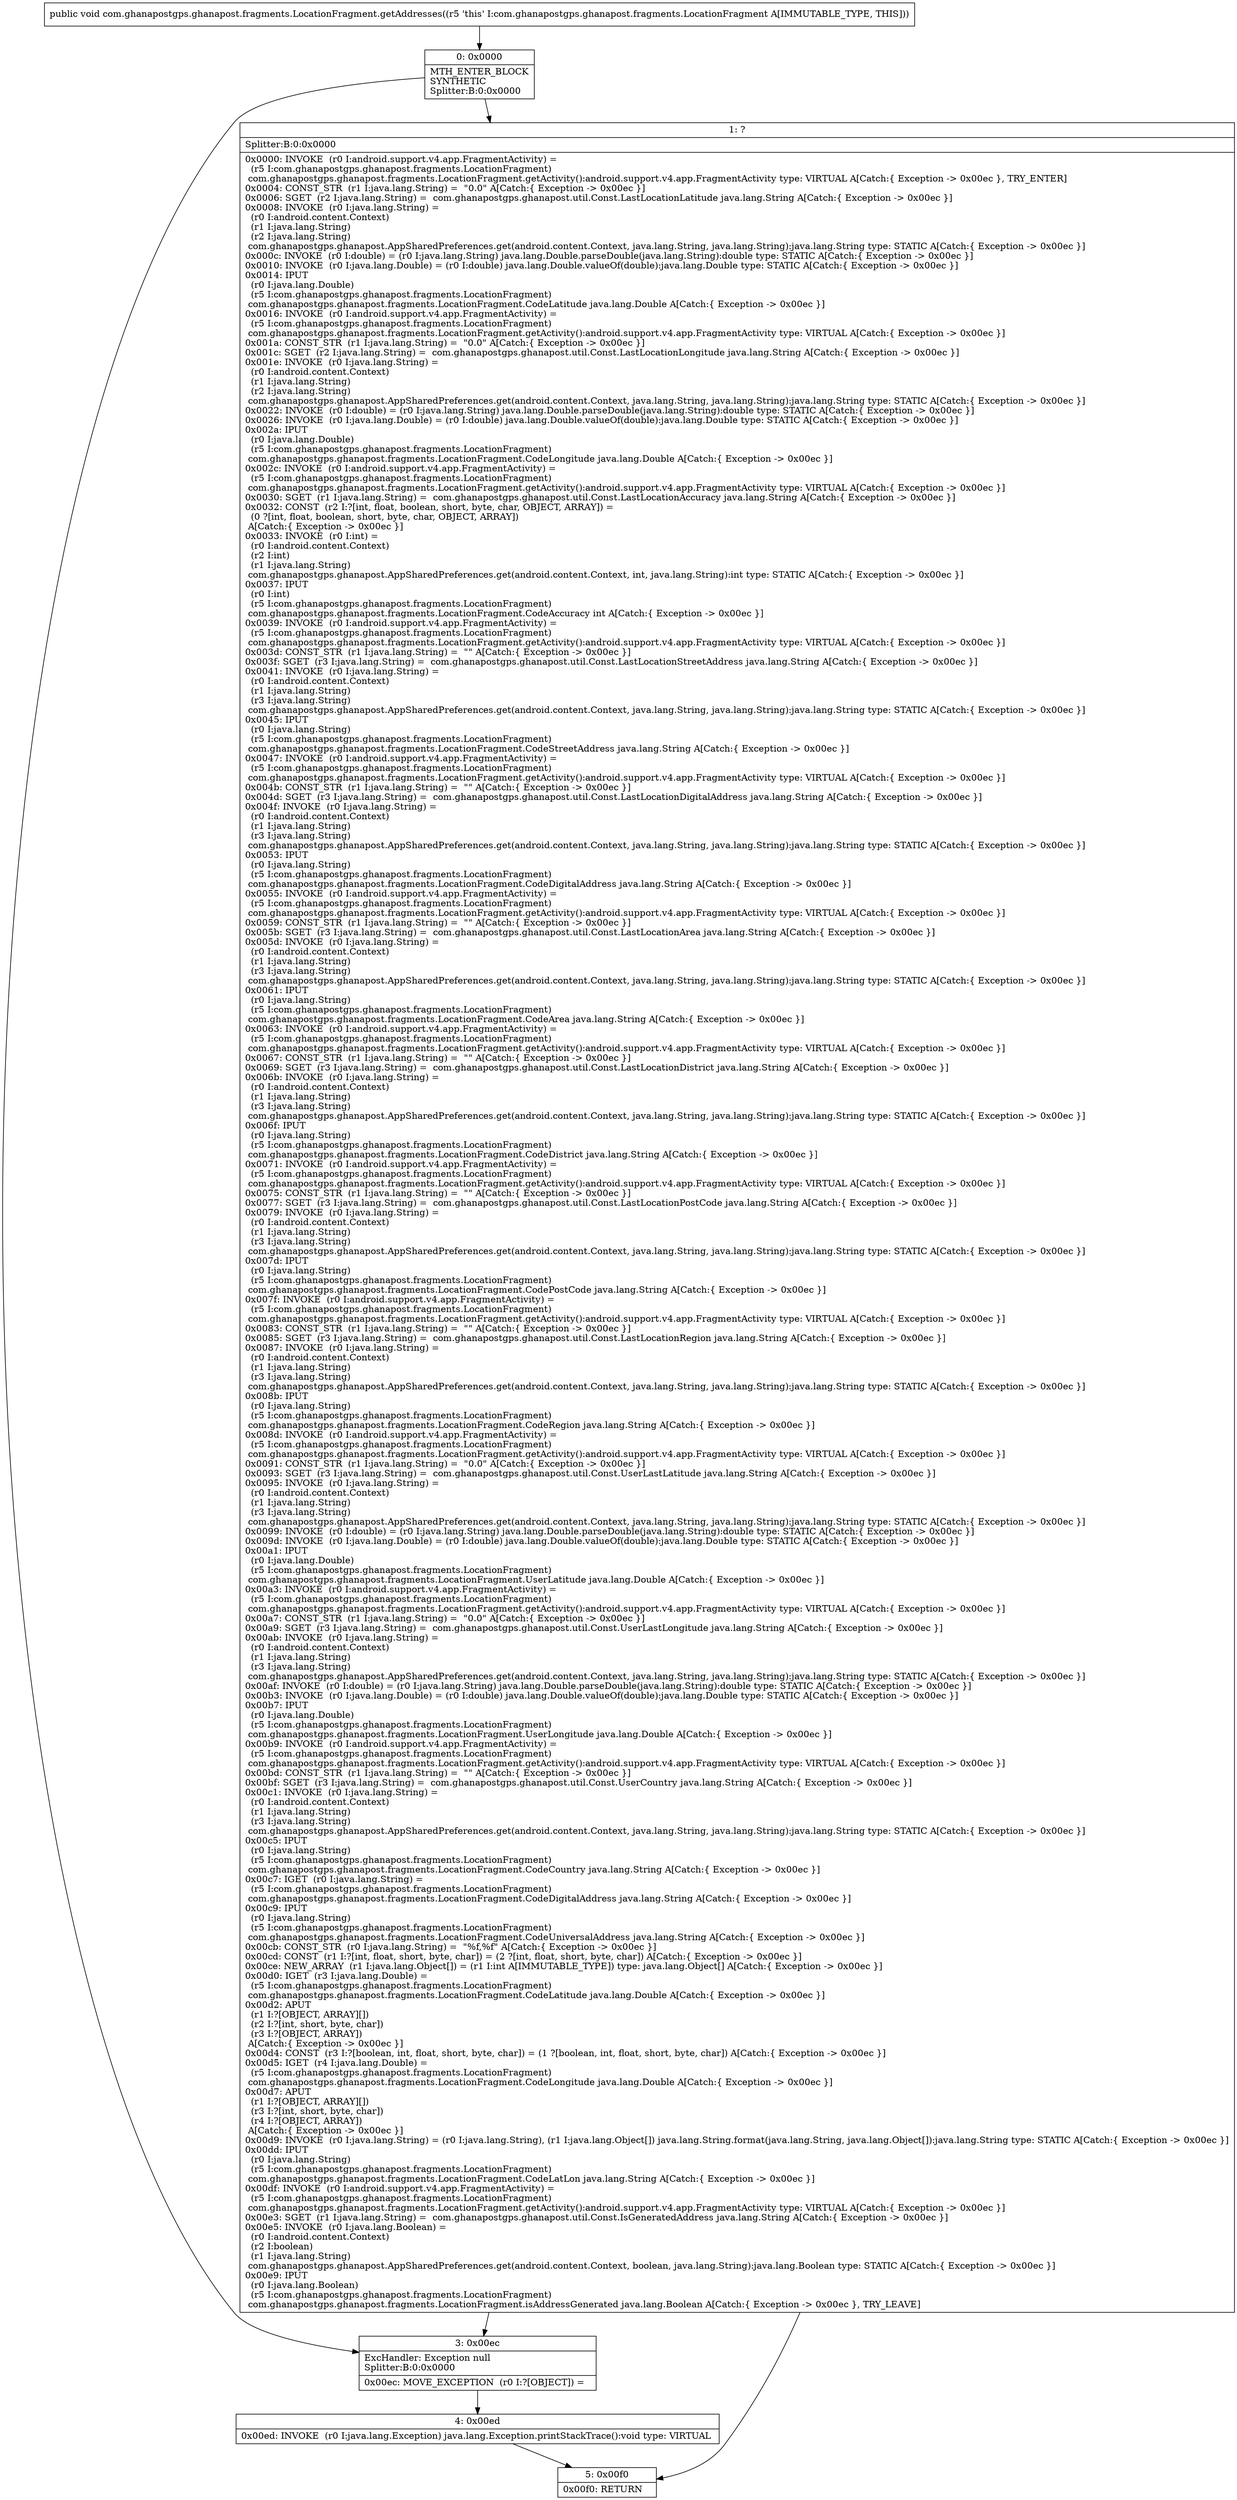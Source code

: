 digraph "CFG forcom.ghanapostgps.ghanapost.fragments.LocationFragment.getAddresses()V" {
Node_0 [shape=record,label="{0\:\ 0x0000|MTH_ENTER_BLOCK\lSYNTHETIC\lSplitter:B:0:0x0000\l}"];
Node_1 [shape=record,label="{1\:\ ?|Splitter:B:0:0x0000\l|0x0000: INVOKE  (r0 I:android.support.v4.app.FragmentActivity) = \l  (r5 I:com.ghanapostgps.ghanapost.fragments.LocationFragment)\l com.ghanapostgps.ghanapost.fragments.LocationFragment.getActivity():android.support.v4.app.FragmentActivity type: VIRTUAL A[Catch:\{ Exception \-\> 0x00ec \}, TRY_ENTER]\l0x0004: CONST_STR  (r1 I:java.lang.String) =  \"0.0\" A[Catch:\{ Exception \-\> 0x00ec \}]\l0x0006: SGET  (r2 I:java.lang.String) =  com.ghanapostgps.ghanapost.util.Const.LastLocationLatitude java.lang.String A[Catch:\{ Exception \-\> 0x00ec \}]\l0x0008: INVOKE  (r0 I:java.lang.String) = \l  (r0 I:android.content.Context)\l  (r1 I:java.lang.String)\l  (r2 I:java.lang.String)\l com.ghanapostgps.ghanapost.AppSharedPreferences.get(android.content.Context, java.lang.String, java.lang.String):java.lang.String type: STATIC A[Catch:\{ Exception \-\> 0x00ec \}]\l0x000c: INVOKE  (r0 I:double) = (r0 I:java.lang.String) java.lang.Double.parseDouble(java.lang.String):double type: STATIC A[Catch:\{ Exception \-\> 0x00ec \}]\l0x0010: INVOKE  (r0 I:java.lang.Double) = (r0 I:double) java.lang.Double.valueOf(double):java.lang.Double type: STATIC A[Catch:\{ Exception \-\> 0x00ec \}]\l0x0014: IPUT  \l  (r0 I:java.lang.Double)\l  (r5 I:com.ghanapostgps.ghanapost.fragments.LocationFragment)\l com.ghanapostgps.ghanapost.fragments.LocationFragment.CodeLatitude java.lang.Double A[Catch:\{ Exception \-\> 0x00ec \}]\l0x0016: INVOKE  (r0 I:android.support.v4.app.FragmentActivity) = \l  (r5 I:com.ghanapostgps.ghanapost.fragments.LocationFragment)\l com.ghanapostgps.ghanapost.fragments.LocationFragment.getActivity():android.support.v4.app.FragmentActivity type: VIRTUAL A[Catch:\{ Exception \-\> 0x00ec \}]\l0x001a: CONST_STR  (r1 I:java.lang.String) =  \"0.0\" A[Catch:\{ Exception \-\> 0x00ec \}]\l0x001c: SGET  (r2 I:java.lang.String) =  com.ghanapostgps.ghanapost.util.Const.LastLocationLongitude java.lang.String A[Catch:\{ Exception \-\> 0x00ec \}]\l0x001e: INVOKE  (r0 I:java.lang.String) = \l  (r0 I:android.content.Context)\l  (r1 I:java.lang.String)\l  (r2 I:java.lang.String)\l com.ghanapostgps.ghanapost.AppSharedPreferences.get(android.content.Context, java.lang.String, java.lang.String):java.lang.String type: STATIC A[Catch:\{ Exception \-\> 0x00ec \}]\l0x0022: INVOKE  (r0 I:double) = (r0 I:java.lang.String) java.lang.Double.parseDouble(java.lang.String):double type: STATIC A[Catch:\{ Exception \-\> 0x00ec \}]\l0x0026: INVOKE  (r0 I:java.lang.Double) = (r0 I:double) java.lang.Double.valueOf(double):java.lang.Double type: STATIC A[Catch:\{ Exception \-\> 0x00ec \}]\l0x002a: IPUT  \l  (r0 I:java.lang.Double)\l  (r5 I:com.ghanapostgps.ghanapost.fragments.LocationFragment)\l com.ghanapostgps.ghanapost.fragments.LocationFragment.CodeLongitude java.lang.Double A[Catch:\{ Exception \-\> 0x00ec \}]\l0x002c: INVOKE  (r0 I:android.support.v4.app.FragmentActivity) = \l  (r5 I:com.ghanapostgps.ghanapost.fragments.LocationFragment)\l com.ghanapostgps.ghanapost.fragments.LocationFragment.getActivity():android.support.v4.app.FragmentActivity type: VIRTUAL A[Catch:\{ Exception \-\> 0x00ec \}]\l0x0030: SGET  (r1 I:java.lang.String) =  com.ghanapostgps.ghanapost.util.Const.LastLocationAccuracy java.lang.String A[Catch:\{ Exception \-\> 0x00ec \}]\l0x0032: CONST  (r2 I:?[int, float, boolean, short, byte, char, OBJECT, ARRAY]) = \l  (0 ?[int, float, boolean, short, byte, char, OBJECT, ARRAY])\l A[Catch:\{ Exception \-\> 0x00ec \}]\l0x0033: INVOKE  (r0 I:int) = \l  (r0 I:android.content.Context)\l  (r2 I:int)\l  (r1 I:java.lang.String)\l com.ghanapostgps.ghanapost.AppSharedPreferences.get(android.content.Context, int, java.lang.String):int type: STATIC A[Catch:\{ Exception \-\> 0x00ec \}]\l0x0037: IPUT  \l  (r0 I:int)\l  (r5 I:com.ghanapostgps.ghanapost.fragments.LocationFragment)\l com.ghanapostgps.ghanapost.fragments.LocationFragment.CodeAccuracy int A[Catch:\{ Exception \-\> 0x00ec \}]\l0x0039: INVOKE  (r0 I:android.support.v4.app.FragmentActivity) = \l  (r5 I:com.ghanapostgps.ghanapost.fragments.LocationFragment)\l com.ghanapostgps.ghanapost.fragments.LocationFragment.getActivity():android.support.v4.app.FragmentActivity type: VIRTUAL A[Catch:\{ Exception \-\> 0x00ec \}]\l0x003d: CONST_STR  (r1 I:java.lang.String) =  \"\" A[Catch:\{ Exception \-\> 0x00ec \}]\l0x003f: SGET  (r3 I:java.lang.String) =  com.ghanapostgps.ghanapost.util.Const.LastLocationStreetAddress java.lang.String A[Catch:\{ Exception \-\> 0x00ec \}]\l0x0041: INVOKE  (r0 I:java.lang.String) = \l  (r0 I:android.content.Context)\l  (r1 I:java.lang.String)\l  (r3 I:java.lang.String)\l com.ghanapostgps.ghanapost.AppSharedPreferences.get(android.content.Context, java.lang.String, java.lang.String):java.lang.String type: STATIC A[Catch:\{ Exception \-\> 0x00ec \}]\l0x0045: IPUT  \l  (r0 I:java.lang.String)\l  (r5 I:com.ghanapostgps.ghanapost.fragments.LocationFragment)\l com.ghanapostgps.ghanapost.fragments.LocationFragment.CodeStreetAddress java.lang.String A[Catch:\{ Exception \-\> 0x00ec \}]\l0x0047: INVOKE  (r0 I:android.support.v4.app.FragmentActivity) = \l  (r5 I:com.ghanapostgps.ghanapost.fragments.LocationFragment)\l com.ghanapostgps.ghanapost.fragments.LocationFragment.getActivity():android.support.v4.app.FragmentActivity type: VIRTUAL A[Catch:\{ Exception \-\> 0x00ec \}]\l0x004b: CONST_STR  (r1 I:java.lang.String) =  \"\" A[Catch:\{ Exception \-\> 0x00ec \}]\l0x004d: SGET  (r3 I:java.lang.String) =  com.ghanapostgps.ghanapost.util.Const.LastLocationDigitalAddress java.lang.String A[Catch:\{ Exception \-\> 0x00ec \}]\l0x004f: INVOKE  (r0 I:java.lang.String) = \l  (r0 I:android.content.Context)\l  (r1 I:java.lang.String)\l  (r3 I:java.lang.String)\l com.ghanapostgps.ghanapost.AppSharedPreferences.get(android.content.Context, java.lang.String, java.lang.String):java.lang.String type: STATIC A[Catch:\{ Exception \-\> 0x00ec \}]\l0x0053: IPUT  \l  (r0 I:java.lang.String)\l  (r5 I:com.ghanapostgps.ghanapost.fragments.LocationFragment)\l com.ghanapostgps.ghanapost.fragments.LocationFragment.CodeDigitalAddress java.lang.String A[Catch:\{ Exception \-\> 0x00ec \}]\l0x0055: INVOKE  (r0 I:android.support.v4.app.FragmentActivity) = \l  (r5 I:com.ghanapostgps.ghanapost.fragments.LocationFragment)\l com.ghanapostgps.ghanapost.fragments.LocationFragment.getActivity():android.support.v4.app.FragmentActivity type: VIRTUAL A[Catch:\{ Exception \-\> 0x00ec \}]\l0x0059: CONST_STR  (r1 I:java.lang.String) =  \"\" A[Catch:\{ Exception \-\> 0x00ec \}]\l0x005b: SGET  (r3 I:java.lang.String) =  com.ghanapostgps.ghanapost.util.Const.LastLocationArea java.lang.String A[Catch:\{ Exception \-\> 0x00ec \}]\l0x005d: INVOKE  (r0 I:java.lang.String) = \l  (r0 I:android.content.Context)\l  (r1 I:java.lang.String)\l  (r3 I:java.lang.String)\l com.ghanapostgps.ghanapost.AppSharedPreferences.get(android.content.Context, java.lang.String, java.lang.String):java.lang.String type: STATIC A[Catch:\{ Exception \-\> 0x00ec \}]\l0x0061: IPUT  \l  (r0 I:java.lang.String)\l  (r5 I:com.ghanapostgps.ghanapost.fragments.LocationFragment)\l com.ghanapostgps.ghanapost.fragments.LocationFragment.CodeArea java.lang.String A[Catch:\{ Exception \-\> 0x00ec \}]\l0x0063: INVOKE  (r0 I:android.support.v4.app.FragmentActivity) = \l  (r5 I:com.ghanapostgps.ghanapost.fragments.LocationFragment)\l com.ghanapostgps.ghanapost.fragments.LocationFragment.getActivity():android.support.v4.app.FragmentActivity type: VIRTUAL A[Catch:\{ Exception \-\> 0x00ec \}]\l0x0067: CONST_STR  (r1 I:java.lang.String) =  \"\" A[Catch:\{ Exception \-\> 0x00ec \}]\l0x0069: SGET  (r3 I:java.lang.String) =  com.ghanapostgps.ghanapost.util.Const.LastLocationDistrict java.lang.String A[Catch:\{ Exception \-\> 0x00ec \}]\l0x006b: INVOKE  (r0 I:java.lang.String) = \l  (r0 I:android.content.Context)\l  (r1 I:java.lang.String)\l  (r3 I:java.lang.String)\l com.ghanapostgps.ghanapost.AppSharedPreferences.get(android.content.Context, java.lang.String, java.lang.String):java.lang.String type: STATIC A[Catch:\{ Exception \-\> 0x00ec \}]\l0x006f: IPUT  \l  (r0 I:java.lang.String)\l  (r5 I:com.ghanapostgps.ghanapost.fragments.LocationFragment)\l com.ghanapostgps.ghanapost.fragments.LocationFragment.CodeDistrict java.lang.String A[Catch:\{ Exception \-\> 0x00ec \}]\l0x0071: INVOKE  (r0 I:android.support.v4.app.FragmentActivity) = \l  (r5 I:com.ghanapostgps.ghanapost.fragments.LocationFragment)\l com.ghanapostgps.ghanapost.fragments.LocationFragment.getActivity():android.support.v4.app.FragmentActivity type: VIRTUAL A[Catch:\{ Exception \-\> 0x00ec \}]\l0x0075: CONST_STR  (r1 I:java.lang.String) =  \"\" A[Catch:\{ Exception \-\> 0x00ec \}]\l0x0077: SGET  (r3 I:java.lang.String) =  com.ghanapostgps.ghanapost.util.Const.LastLocationPostCode java.lang.String A[Catch:\{ Exception \-\> 0x00ec \}]\l0x0079: INVOKE  (r0 I:java.lang.String) = \l  (r0 I:android.content.Context)\l  (r1 I:java.lang.String)\l  (r3 I:java.lang.String)\l com.ghanapostgps.ghanapost.AppSharedPreferences.get(android.content.Context, java.lang.String, java.lang.String):java.lang.String type: STATIC A[Catch:\{ Exception \-\> 0x00ec \}]\l0x007d: IPUT  \l  (r0 I:java.lang.String)\l  (r5 I:com.ghanapostgps.ghanapost.fragments.LocationFragment)\l com.ghanapostgps.ghanapost.fragments.LocationFragment.CodePostCode java.lang.String A[Catch:\{ Exception \-\> 0x00ec \}]\l0x007f: INVOKE  (r0 I:android.support.v4.app.FragmentActivity) = \l  (r5 I:com.ghanapostgps.ghanapost.fragments.LocationFragment)\l com.ghanapostgps.ghanapost.fragments.LocationFragment.getActivity():android.support.v4.app.FragmentActivity type: VIRTUAL A[Catch:\{ Exception \-\> 0x00ec \}]\l0x0083: CONST_STR  (r1 I:java.lang.String) =  \"\" A[Catch:\{ Exception \-\> 0x00ec \}]\l0x0085: SGET  (r3 I:java.lang.String) =  com.ghanapostgps.ghanapost.util.Const.LastLocationRegion java.lang.String A[Catch:\{ Exception \-\> 0x00ec \}]\l0x0087: INVOKE  (r0 I:java.lang.String) = \l  (r0 I:android.content.Context)\l  (r1 I:java.lang.String)\l  (r3 I:java.lang.String)\l com.ghanapostgps.ghanapost.AppSharedPreferences.get(android.content.Context, java.lang.String, java.lang.String):java.lang.String type: STATIC A[Catch:\{ Exception \-\> 0x00ec \}]\l0x008b: IPUT  \l  (r0 I:java.lang.String)\l  (r5 I:com.ghanapostgps.ghanapost.fragments.LocationFragment)\l com.ghanapostgps.ghanapost.fragments.LocationFragment.CodeRegion java.lang.String A[Catch:\{ Exception \-\> 0x00ec \}]\l0x008d: INVOKE  (r0 I:android.support.v4.app.FragmentActivity) = \l  (r5 I:com.ghanapostgps.ghanapost.fragments.LocationFragment)\l com.ghanapostgps.ghanapost.fragments.LocationFragment.getActivity():android.support.v4.app.FragmentActivity type: VIRTUAL A[Catch:\{ Exception \-\> 0x00ec \}]\l0x0091: CONST_STR  (r1 I:java.lang.String) =  \"0.0\" A[Catch:\{ Exception \-\> 0x00ec \}]\l0x0093: SGET  (r3 I:java.lang.String) =  com.ghanapostgps.ghanapost.util.Const.UserLastLatitude java.lang.String A[Catch:\{ Exception \-\> 0x00ec \}]\l0x0095: INVOKE  (r0 I:java.lang.String) = \l  (r0 I:android.content.Context)\l  (r1 I:java.lang.String)\l  (r3 I:java.lang.String)\l com.ghanapostgps.ghanapost.AppSharedPreferences.get(android.content.Context, java.lang.String, java.lang.String):java.lang.String type: STATIC A[Catch:\{ Exception \-\> 0x00ec \}]\l0x0099: INVOKE  (r0 I:double) = (r0 I:java.lang.String) java.lang.Double.parseDouble(java.lang.String):double type: STATIC A[Catch:\{ Exception \-\> 0x00ec \}]\l0x009d: INVOKE  (r0 I:java.lang.Double) = (r0 I:double) java.lang.Double.valueOf(double):java.lang.Double type: STATIC A[Catch:\{ Exception \-\> 0x00ec \}]\l0x00a1: IPUT  \l  (r0 I:java.lang.Double)\l  (r5 I:com.ghanapostgps.ghanapost.fragments.LocationFragment)\l com.ghanapostgps.ghanapost.fragments.LocationFragment.UserLatitude java.lang.Double A[Catch:\{ Exception \-\> 0x00ec \}]\l0x00a3: INVOKE  (r0 I:android.support.v4.app.FragmentActivity) = \l  (r5 I:com.ghanapostgps.ghanapost.fragments.LocationFragment)\l com.ghanapostgps.ghanapost.fragments.LocationFragment.getActivity():android.support.v4.app.FragmentActivity type: VIRTUAL A[Catch:\{ Exception \-\> 0x00ec \}]\l0x00a7: CONST_STR  (r1 I:java.lang.String) =  \"0.0\" A[Catch:\{ Exception \-\> 0x00ec \}]\l0x00a9: SGET  (r3 I:java.lang.String) =  com.ghanapostgps.ghanapost.util.Const.UserLastLongitude java.lang.String A[Catch:\{ Exception \-\> 0x00ec \}]\l0x00ab: INVOKE  (r0 I:java.lang.String) = \l  (r0 I:android.content.Context)\l  (r1 I:java.lang.String)\l  (r3 I:java.lang.String)\l com.ghanapostgps.ghanapost.AppSharedPreferences.get(android.content.Context, java.lang.String, java.lang.String):java.lang.String type: STATIC A[Catch:\{ Exception \-\> 0x00ec \}]\l0x00af: INVOKE  (r0 I:double) = (r0 I:java.lang.String) java.lang.Double.parseDouble(java.lang.String):double type: STATIC A[Catch:\{ Exception \-\> 0x00ec \}]\l0x00b3: INVOKE  (r0 I:java.lang.Double) = (r0 I:double) java.lang.Double.valueOf(double):java.lang.Double type: STATIC A[Catch:\{ Exception \-\> 0x00ec \}]\l0x00b7: IPUT  \l  (r0 I:java.lang.Double)\l  (r5 I:com.ghanapostgps.ghanapost.fragments.LocationFragment)\l com.ghanapostgps.ghanapost.fragments.LocationFragment.UserLongitude java.lang.Double A[Catch:\{ Exception \-\> 0x00ec \}]\l0x00b9: INVOKE  (r0 I:android.support.v4.app.FragmentActivity) = \l  (r5 I:com.ghanapostgps.ghanapost.fragments.LocationFragment)\l com.ghanapostgps.ghanapost.fragments.LocationFragment.getActivity():android.support.v4.app.FragmentActivity type: VIRTUAL A[Catch:\{ Exception \-\> 0x00ec \}]\l0x00bd: CONST_STR  (r1 I:java.lang.String) =  \"\" A[Catch:\{ Exception \-\> 0x00ec \}]\l0x00bf: SGET  (r3 I:java.lang.String) =  com.ghanapostgps.ghanapost.util.Const.UserCountry java.lang.String A[Catch:\{ Exception \-\> 0x00ec \}]\l0x00c1: INVOKE  (r0 I:java.lang.String) = \l  (r0 I:android.content.Context)\l  (r1 I:java.lang.String)\l  (r3 I:java.lang.String)\l com.ghanapostgps.ghanapost.AppSharedPreferences.get(android.content.Context, java.lang.String, java.lang.String):java.lang.String type: STATIC A[Catch:\{ Exception \-\> 0x00ec \}]\l0x00c5: IPUT  \l  (r0 I:java.lang.String)\l  (r5 I:com.ghanapostgps.ghanapost.fragments.LocationFragment)\l com.ghanapostgps.ghanapost.fragments.LocationFragment.CodeCountry java.lang.String A[Catch:\{ Exception \-\> 0x00ec \}]\l0x00c7: IGET  (r0 I:java.lang.String) = \l  (r5 I:com.ghanapostgps.ghanapost.fragments.LocationFragment)\l com.ghanapostgps.ghanapost.fragments.LocationFragment.CodeDigitalAddress java.lang.String A[Catch:\{ Exception \-\> 0x00ec \}]\l0x00c9: IPUT  \l  (r0 I:java.lang.String)\l  (r5 I:com.ghanapostgps.ghanapost.fragments.LocationFragment)\l com.ghanapostgps.ghanapost.fragments.LocationFragment.CodeUniversalAddress java.lang.String A[Catch:\{ Exception \-\> 0x00ec \}]\l0x00cb: CONST_STR  (r0 I:java.lang.String) =  \"%f,%f\" A[Catch:\{ Exception \-\> 0x00ec \}]\l0x00cd: CONST  (r1 I:?[int, float, short, byte, char]) = (2 ?[int, float, short, byte, char]) A[Catch:\{ Exception \-\> 0x00ec \}]\l0x00ce: NEW_ARRAY  (r1 I:java.lang.Object[]) = (r1 I:int A[IMMUTABLE_TYPE]) type: java.lang.Object[] A[Catch:\{ Exception \-\> 0x00ec \}]\l0x00d0: IGET  (r3 I:java.lang.Double) = \l  (r5 I:com.ghanapostgps.ghanapost.fragments.LocationFragment)\l com.ghanapostgps.ghanapost.fragments.LocationFragment.CodeLatitude java.lang.Double A[Catch:\{ Exception \-\> 0x00ec \}]\l0x00d2: APUT  \l  (r1 I:?[OBJECT, ARRAY][])\l  (r2 I:?[int, short, byte, char])\l  (r3 I:?[OBJECT, ARRAY])\l A[Catch:\{ Exception \-\> 0x00ec \}]\l0x00d4: CONST  (r3 I:?[boolean, int, float, short, byte, char]) = (1 ?[boolean, int, float, short, byte, char]) A[Catch:\{ Exception \-\> 0x00ec \}]\l0x00d5: IGET  (r4 I:java.lang.Double) = \l  (r5 I:com.ghanapostgps.ghanapost.fragments.LocationFragment)\l com.ghanapostgps.ghanapost.fragments.LocationFragment.CodeLongitude java.lang.Double A[Catch:\{ Exception \-\> 0x00ec \}]\l0x00d7: APUT  \l  (r1 I:?[OBJECT, ARRAY][])\l  (r3 I:?[int, short, byte, char])\l  (r4 I:?[OBJECT, ARRAY])\l A[Catch:\{ Exception \-\> 0x00ec \}]\l0x00d9: INVOKE  (r0 I:java.lang.String) = (r0 I:java.lang.String), (r1 I:java.lang.Object[]) java.lang.String.format(java.lang.String, java.lang.Object[]):java.lang.String type: STATIC A[Catch:\{ Exception \-\> 0x00ec \}]\l0x00dd: IPUT  \l  (r0 I:java.lang.String)\l  (r5 I:com.ghanapostgps.ghanapost.fragments.LocationFragment)\l com.ghanapostgps.ghanapost.fragments.LocationFragment.CodeLatLon java.lang.String A[Catch:\{ Exception \-\> 0x00ec \}]\l0x00df: INVOKE  (r0 I:android.support.v4.app.FragmentActivity) = \l  (r5 I:com.ghanapostgps.ghanapost.fragments.LocationFragment)\l com.ghanapostgps.ghanapost.fragments.LocationFragment.getActivity():android.support.v4.app.FragmentActivity type: VIRTUAL A[Catch:\{ Exception \-\> 0x00ec \}]\l0x00e3: SGET  (r1 I:java.lang.String) =  com.ghanapostgps.ghanapost.util.Const.IsGeneratedAddress java.lang.String A[Catch:\{ Exception \-\> 0x00ec \}]\l0x00e5: INVOKE  (r0 I:java.lang.Boolean) = \l  (r0 I:android.content.Context)\l  (r2 I:boolean)\l  (r1 I:java.lang.String)\l com.ghanapostgps.ghanapost.AppSharedPreferences.get(android.content.Context, boolean, java.lang.String):java.lang.Boolean type: STATIC A[Catch:\{ Exception \-\> 0x00ec \}]\l0x00e9: IPUT  \l  (r0 I:java.lang.Boolean)\l  (r5 I:com.ghanapostgps.ghanapost.fragments.LocationFragment)\l com.ghanapostgps.ghanapost.fragments.LocationFragment.isAddressGenerated java.lang.Boolean A[Catch:\{ Exception \-\> 0x00ec \}, TRY_LEAVE]\l}"];
Node_3 [shape=record,label="{3\:\ 0x00ec|ExcHandler: Exception null\lSplitter:B:0:0x0000\l|0x00ec: MOVE_EXCEPTION  (r0 I:?[OBJECT]) =  \l}"];
Node_4 [shape=record,label="{4\:\ 0x00ed|0x00ed: INVOKE  (r0 I:java.lang.Exception) java.lang.Exception.printStackTrace():void type: VIRTUAL \l}"];
Node_5 [shape=record,label="{5\:\ 0x00f0|0x00f0: RETURN   \l}"];
MethodNode[shape=record,label="{public void com.ghanapostgps.ghanapost.fragments.LocationFragment.getAddresses((r5 'this' I:com.ghanapostgps.ghanapost.fragments.LocationFragment A[IMMUTABLE_TYPE, THIS])) }"];
MethodNode -> Node_0;
Node_0 -> Node_1;
Node_0 -> Node_3;
Node_1 -> Node_3;
Node_1 -> Node_5;
Node_3 -> Node_4;
Node_4 -> Node_5;
}

